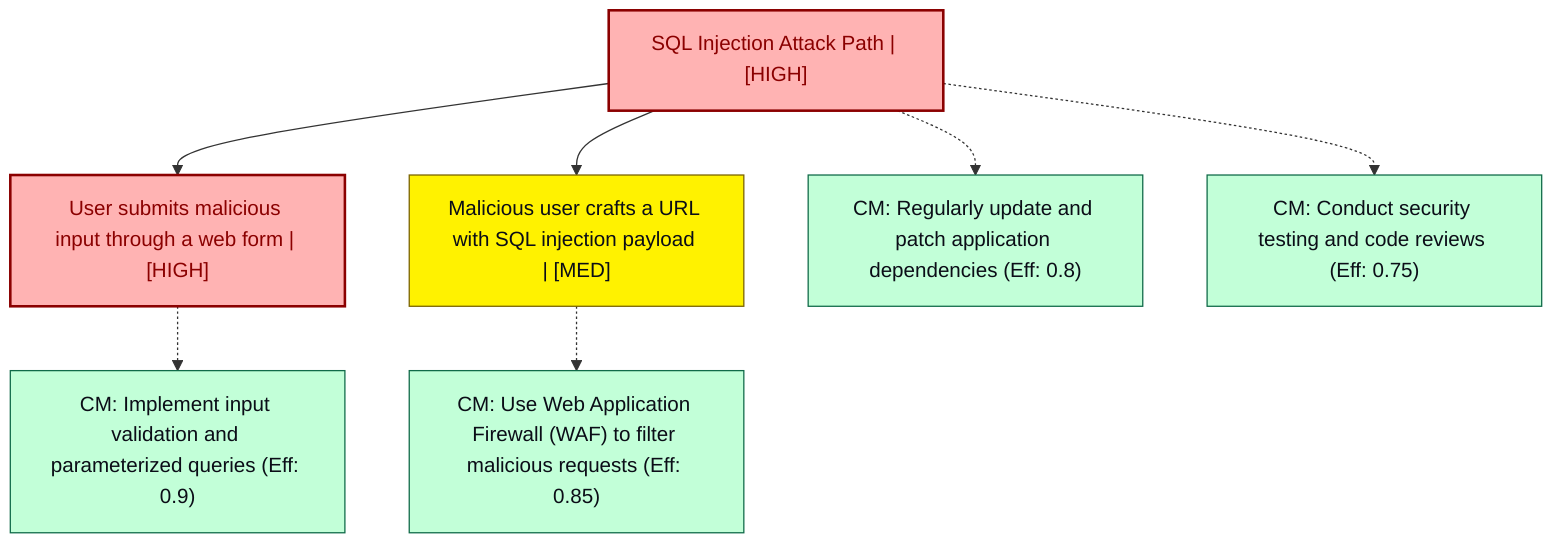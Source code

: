 graph TB
  node_01K62BEZ8JAPW6YM64AM90QRCZ["SQL Injection Attack Path | [HIGH]"]:::highRisk
  node_01K62BEZ8JAPW6YM64AM90QRCZ-1["User submits malicious input through a web form | [HIGH]"]:::highRisk
  node_01K62BEZ8JAPW6YM64AM90QRCZ-1_cm_0["CM: Implement input validation and parameterized queries (Eff: 0.9)"]:::countermeasure
  node_01K62BEZ8JAPW6YM64AM90QRCZ-2["Malicious user crafts a URL with SQL injection payload | [MED]"]:::mediumRisk
  node_01K62BEZ8JAPW6YM64AM90QRCZ-2_cm_0["CM: Use Web Application Firewall (WAF) to filter malicious requests (Eff: 0.85)"]:::countermeasure
  node_01K62BEZ8JAPW6YM64AM90QRCZ_cm_0["CM: Regularly update and patch application dependencies (Eff: 0.8)"]:::countermeasure
  node_01K62BEZ8JAPW6YM64AM90QRCZ_cm_1["CM: Conduct security testing and code reviews (Eff: 0.75)"]:::countermeasure

  node_01K62BEZ8JAPW6YM64AM90QRCZ --> node_01K62BEZ8JAPW6YM64AM90QRCZ-1
  node_01K62BEZ8JAPW6YM64AM90QRCZ-1 -.-> node_01K62BEZ8JAPW6YM64AM90QRCZ-1_cm_0
  node_01K62BEZ8JAPW6YM64AM90QRCZ --> node_01K62BEZ8JAPW6YM64AM90QRCZ-2
  node_01K62BEZ8JAPW6YM64AM90QRCZ-2 -.-> node_01K62BEZ8JAPW6YM64AM90QRCZ-2_cm_0
  node_01K62BEZ8JAPW6YM64AM90QRCZ -.-> node_01K62BEZ8JAPW6YM64AM90QRCZ_cm_0
  node_01K62BEZ8JAPW6YM64AM90QRCZ -.-> node_01K62BEZ8JAPW6YM64AM90QRCZ_cm_1

  classDef andNode fill:#FFB3B3,stroke:#8B0000,stroke-width:2px,color:#0B0D17
  classDef orNode fill:#C2FFD8,stroke:#106B49,stroke-width:2px,color:#0B0D17
  classDef leafNode fill:#73d1ff,stroke:#29ABE2,stroke-width:2px,color:#0B0D17
  classDef highRisk fill:#FFB3B3,color:#8B0000,stroke:#8B0000,stroke-width:2px
  classDef mediumRisk fill:#FFF200,stroke:#7A6300,stroke-width:1px,color:#0B0D17
  classDef lowRisk fill:#FFF2B3,stroke:#FFF2B3,stroke-width:1px,color:#0B0D17
  classDef countermeasure fill:#C2FFD8,stroke:#106B49,stroke-width:1px,color:#0B0D17
  classDef reference fill:#ffa1ad,stroke:#A259FF,stroke-width:1px,stroke-dasharray:3 3,color:#0B0D17
  classDef mitreNode stroke-dasharray:5 5
  classDef note fill:#ffffcc,stroke:#ffcc00,stroke-width:2px,stroke-dasharray:5 5